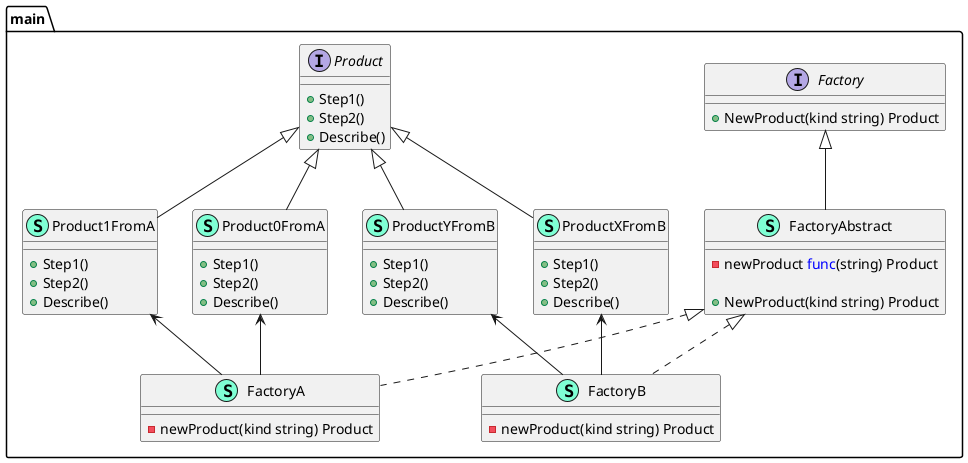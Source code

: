 @startuml
namespace main {
    interface Factory  {
        + NewProduct(kind string) Product

    }
    class FactoryA << (S,Aquamarine) >> {
        - newProduct(kind string) Product

    }
    class FactoryAbstract << (S,Aquamarine) >> {
        - newProduct <font color=blue>func</font>(string) Product

        + NewProduct(kind string) Product

    }
    class FactoryB << (S,Aquamarine) >> {
        - newProduct(kind string) Product

    }
    interface Product  {
        + Step1() 
        + Step2() 
        + Describe() 

    }
    class Product0FromA << (S,Aquamarine) >> {
        + Step1() 
        + Step2() 
        + Describe() 

    }
    class Product1FromA << (S,Aquamarine) >> {
        + Step1() 
        + Step2() 
        + Describe() 

    }
    class ProductXFromB << (S,Aquamarine) >> {
        + Step1() 
        + Step2() 
        + Describe() 

    }
    class ProductYFromB << (S,Aquamarine) >> {
        + Step1() 
        + Step2() 
        + Describe() 

    }
}

"main.FactoryAbstract" <|.. "main.FactoryA"
"main.FactoryAbstract" <|.. "main.FactoryB"

"main.Factory" <|-- "main.FactoryAbstract"
"main.Product" <|-- "main.Product0FromA"
"main.Product" <|-- "main.Product1FromA"
"main.Product" <|-- "main.ProductXFromB"
"main.Product" <|-- "main.ProductYFromB"

"main.Product0FromA" <-- "main.FactoryA"
"main.Product1FromA" <-- "main.FactoryA"
"main.ProductXFromB" <-- "main.FactoryB"
"main.ProductYFromB" <-- "main.FactoryB"
@enduml
